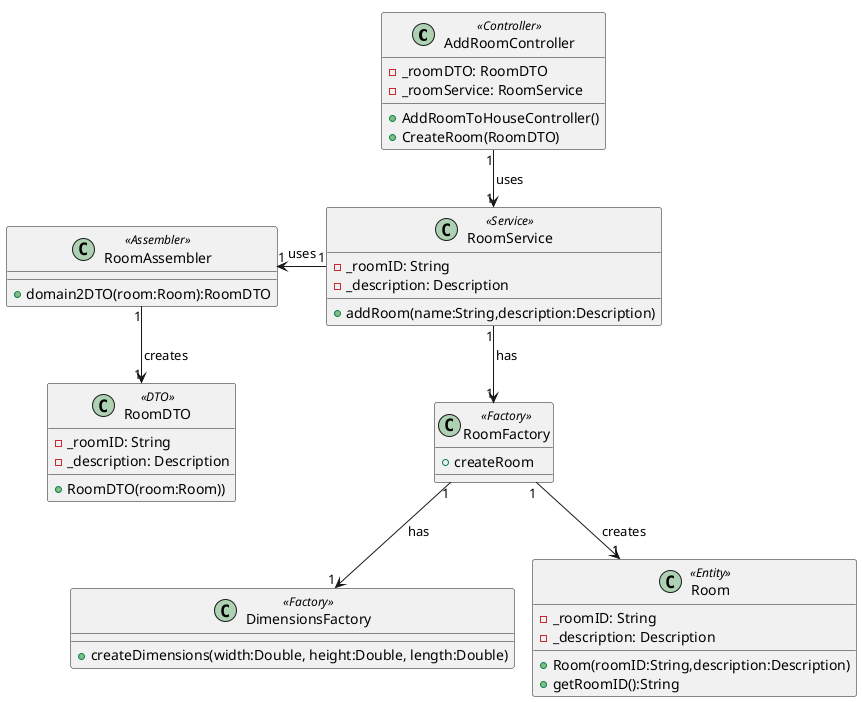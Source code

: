 @startuml
!pragma layout smetana

class AddRoomController<<Controller>> {
- _roomDTO: RoomDTO
- _roomService: RoomService
+AddRoomToHouseController()
+CreateRoom(RoomDTO)
}

class RoomService <<Service>>{
- _roomID: String
- _description: Description
+addRoom(name:String,description:Description)
}

class RoomFactory <<Factory>>{
+createRoom
}

class DimensionsFactory <<Factory>>{
+createDimensions(width:Double, height:Double, length:Double)
}

class RoomAssembler <<Assembler>>{
+domain2DTO(room:Room):RoomDTO
}

class RoomDTO <<DTO>>{
- _roomID: String
- _description: Description
+RoomDTO(room:Room))
}

class Room <<Entity>>{
- _roomID: String
- _description: Description
+Room(roomID:String,description:Description)
+getRoomID():String
}

AddRoomController "1" -down-> "1" RoomService: uses
RoomFactory "1" -down-> "1" DimensionsFactory: has
RoomService "1" -down-> "1" RoomFactory: has
RoomService "1" -left-> "1" RoomAssembler: uses
RoomAssembler "1" -down-> "1" RoomDTO: creates
RoomFactory "1" -down-> "1" Room: creates

@enduml